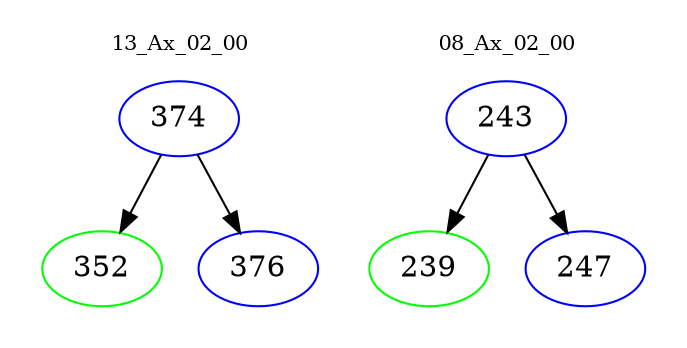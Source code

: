 digraph{
subgraph cluster_0 {
color = white
label = "13_Ax_02_00";
fontsize=10;
T0_374 [label="374", color="blue"]
T0_374 -> T0_352 [color="black"]
T0_352 [label="352", color="green"]
T0_374 -> T0_376 [color="black"]
T0_376 [label="376", color="blue"]
}
subgraph cluster_1 {
color = white
label = "08_Ax_02_00";
fontsize=10;
T1_243 [label="243", color="blue"]
T1_243 -> T1_239 [color="black"]
T1_239 [label="239", color="green"]
T1_243 -> T1_247 [color="black"]
T1_247 [label="247", color="blue"]
}
}
